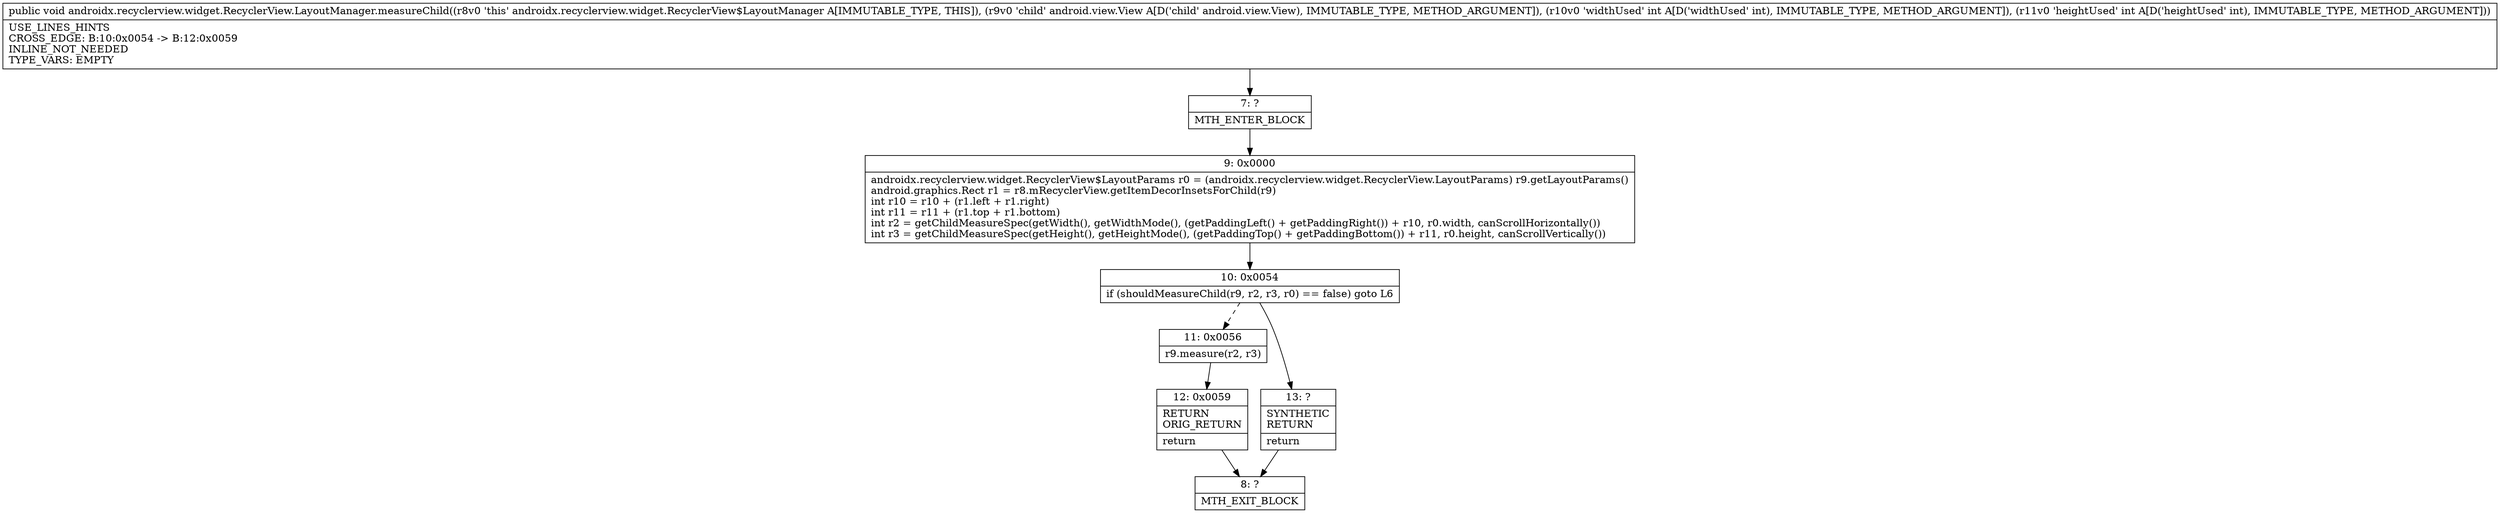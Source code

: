 digraph "CFG forandroidx.recyclerview.widget.RecyclerView.LayoutManager.measureChild(Landroid\/view\/View;II)V" {
Node_7 [shape=record,label="{7\:\ ?|MTH_ENTER_BLOCK\l}"];
Node_9 [shape=record,label="{9\:\ 0x0000|androidx.recyclerview.widget.RecyclerView$LayoutParams r0 = (androidx.recyclerview.widget.RecyclerView.LayoutParams) r9.getLayoutParams()\landroid.graphics.Rect r1 = r8.mRecyclerView.getItemDecorInsetsForChild(r9)\lint r10 = r10 + (r1.left + r1.right)\lint r11 = r11 + (r1.top + r1.bottom)\lint r2 = getChildMeasureSpec(getWidth(), getWidthMode(), (getPaddingLeft() + getPaddingRight()) + r10, r0.width, canScrollHorizontally())\lint r3 = getChildMeasureSpec(getHeight(), getHeightMode(), (getPaddingTop() + getPaddingBottom()) + r11, r0.height, canScrollVertically())\l}"];
Node_10 [shape=record,label="{10\:\ 0x0054|if (shouldMeasureChild(r9, r2, r3, r0) == false) goto L6\l}"];
Node_11 [shape=record,label="{11\:\ 0x0056|r9.measure(r2, r3)\l}"];
Node_12 [shape=record,label="{12\:\ 0x0059|RETURN\lORIG_RETURN\l|return\l}"];
Node_8 [shape=record,label="{8\:\ ?|MTH_EXIT_BLOCK\l}"];
Node_13 [shape=record,label="{13\:\ ?|SYNTHETIC\lRETURN\l|return\l}"];
MethodNode[shape=record,label="{public void androidx.recyclerview.widget.RecyclerView.LayoutManager.measureChild((r8v0 'this' androidx.recyclerview.widget.RecyclerView$LayoutManager A[IMMUTABLE_TYPE, THIS]), (r9v0 'child' android.view.View A[D('child' android.view.View), IMMUTABLE_TYPE, METHOD_ARGUMENT]), (r10v0 'widthUsed' int A[D('widthUsed' int), IMMUTABLE_TYPE, METHOD_ARGUMENT]), (r11v0 'heightUsed' int A[D('heightUsed' int), IMMUTABLE_TYPE, METHOD_ARGUMENT]))  | USE_LINES_HINTS\lCROSS_EDGE: B:10:0x0054 \-\> B:12:0x0059\lINLINE_NOT_NEEDED\lTYPE_VARS: EMPTY\l}"];
MethodNode -> Node_7;Node_7 -> Node_9;
Node_9 -> Node_10;
Node_10 -> Node_11[style=dashed];
Node_10 -> Node_13;
Node_11 -> Node_12;
Node_12 -> Node_8;
Node_13 -> Node_8;
}

